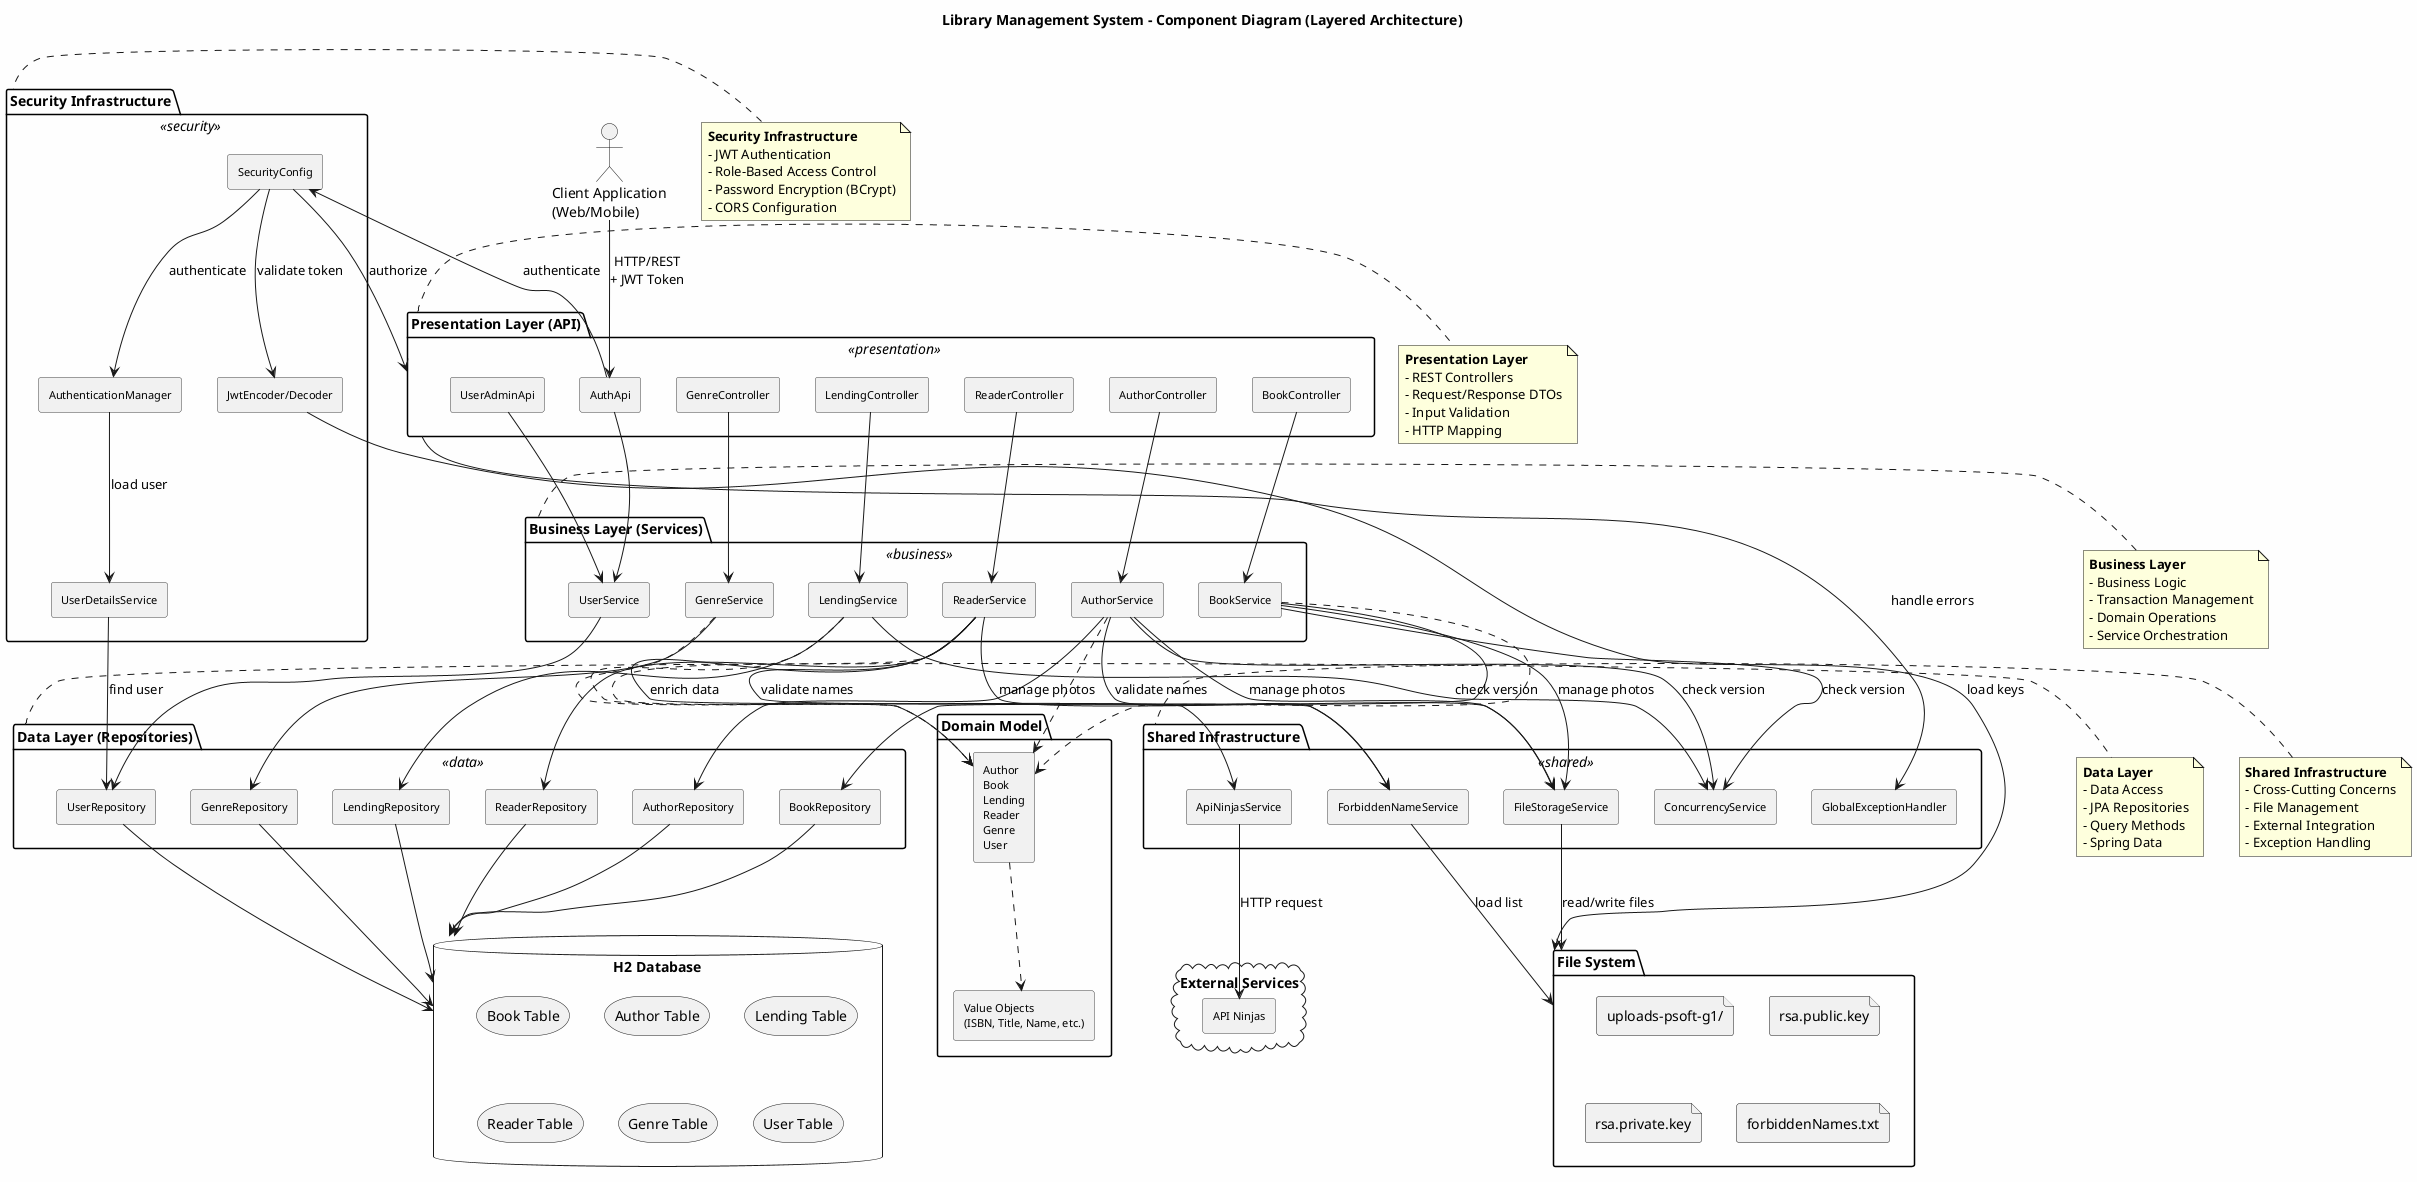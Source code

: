 @startuml System Architecture - Component Diagram

!define RECTANGLE class

skinparam componentStyle rectangle
skinparam backgroundColor #FEFEFE
skinparam component {
    BackgroundColor<<presentation>> #E3F2FD
    BackgroundColor<<business>> #FFF3E0
    BackgroundColor<<data>> #E8F5E9
    BackgroundColor<<security>> #FCE4EC
    BackgroundColor<<shared>> #F3E5F5
    BorderColor #424242
    FontSize 11
}

title Library Management System - Component Diagram (Layered Architecture)

package "Presentation Layer (API)" as PresentationLayer <<presentation>> {
    component [AuthApi] as AuthAPI
    component [AuthorController] as AuthorAPI
    component [BookController] as BookAPI
    component [ReaderController] as ReaderAPI
    component [LendingController] as LendingAPI
    component [GenreController] as GenreAPI
    component [UserAdminApi] as UserAPI
}

package "Business Layer (Services)" as BusinessLayer <<business>> {
    component [AuthorService] as AuthorService
    component [BookService] as BookService
    component [ReaderService] as ReaderService
    component [LendingService] as LendingService
    component [GenreService] as GenreService
    component [UserService] as UserService
}

package "Data Layer (Repositories)" as DataLayer <<data>> {
    component [AuthorRepository] as AuthorRepo
    component [BookRepository] as BookRepo
    component [ReaderRepository] as ReaderRepo
    component [LendingRepository] as LendingRepo
    component [GenreRepository] as GenreRepo
    component [UserRepository] as UserRepo
}

package "Security Infrastructure" as SecurityLayer <<security>> {
    component [SecurityConfig] as SecurityConfig
    component [JwtEncoder/Decoder] as JWT
    component [AuthenticationManager] as AuthMgr
    component [UserDetailsService] as UserDetails
}

package "Shared Infrastructure" as SharedLayer <<shared>> {
    component [FileStorageService] as FileStorage
    component [ForbiddenNameService] as ForbiddenNames
    component [ConcurrencyService] as Concurrency
    component [ApiNinjasService] as ExternalAPI
    component [GlobalExceptionHandler] as ExceptionHandler
}

package "Domain Model" as DomainModel {
    component [Author\nBook\nLending\nReader\nGenre\nUser] as Entities
    component [Value Objects\n(ISBN, Title, Name, etc.)] as ValueObjects
}

database "H2 Database" as DB {
    storage "Book Table"
    storage "Author Table"
    storage "Lending Table"
    storage "Reader Table"
    storage "Genre Table"
    storage "User Table"
}

folder "File System" as FileSystem {
    file "uploads-psoft-g1/"
    file "rsa.public.key"
    file "rsa.private.key"
    file "forbiddenNames.txt"
}

cloud "External Services" as External {
    component [API Ninjas] as ApiNinjas
}

actor "Client Application\n(Web/Mobile)" as Client

' Presentation to Business Layer
AuthorAPI --> AuthorService
BookAPI --> BookService
ReaderAPI --> ReaderService
LendingAPI --> LendingService
GenreAPI --> GenreService
UserAPI --> UserService
AuthAPI --> UserService

' Business to Data Layer
AuthorService --> AuthorRepo
BookService --> BookRepo
ReaderService --> ReaderRepo
LendingService --> LendingRepo
GenreService --> GenreRepo
UserService --> UserRepo

' Data Layer to Database
AuthorRepo --> DB
BookRepo --> DB
ReaderRepo --> DB
LendingRepo --> DB
GenreRepo --> DB
UserRepo --> DB

' Business Layer to Domain Model
AuthorService ..> Entities
BookService ..> Entities
ReaderService ..> Entities
LendingService ..> Entities
GenreService ..> Entities
Entities ..> ValueObjects

' Security Layer interactions
Client --> AuthAPI : HTTP/REST\n+ JWT Token
AuthAPI --> SecurityConfig : authenticate
SecurityConfig --> JWT : validate token
SecurityConfig --> AuthMgr : authenticate
AuthMgr --> UserDetails : load user
UserDetails --> UserRepo : find user
SecurityConfig --> PresentationLayer : authorize

' Shared services
AuthorService --> FileStorage : manage photos
BookService --> FileStorage : manage photos
ReaderService --> FileStorage : manage photos
AuthorService --> ForbiddenNames : validate names
ReaderService --> ForbiddenNames : validate names
AuthorService --> Concurrency : check version
BookService --> Concurrency : check version
LendingService --> Concurrency : check version
ReaderService --> ExternalAPI : enrich data
PresentationLayer --> ExceptionHandler : handle errors

' File System interactions
FileStorage --> FileSystem : read/write files
JWT --> FileSystem : load keys
ForbiddenNames --> FileSystem : load list

' External API
ExternalAPI --> ApiNinjas : HTTP request

note right of PresentationLayer
  <b>Presentation Layer</b>
  - REST Controllers
  - Request/Response DTOs
  - Input Validation
  - HTTP Mapping
end note

note right of BusinessLayer
  <b>Business Layer</b>
  - Business Logic
  - Transaction Management
  - Domain Operations
  - Service Orchestration
end note

note right of DataLayer
  <b>Data Layer</b>
  - Data Access
  - JPA Repositories
  - Query Methods
  - Spring Data
end note

note left of SecurityLayer
  <b>Security Infrastructure</b>
  - JWT Authentication
  - Role-Based Access Control
  - Password Encryption (BCrypt)
  - CORS Configuration
end note

note left of SharedLayer
  <b>Shared Infrastructure</b>
  - Cross-Cutting Concerns
  - File Management
  - External Integration
  - Exception Handling
end note

@enduml
